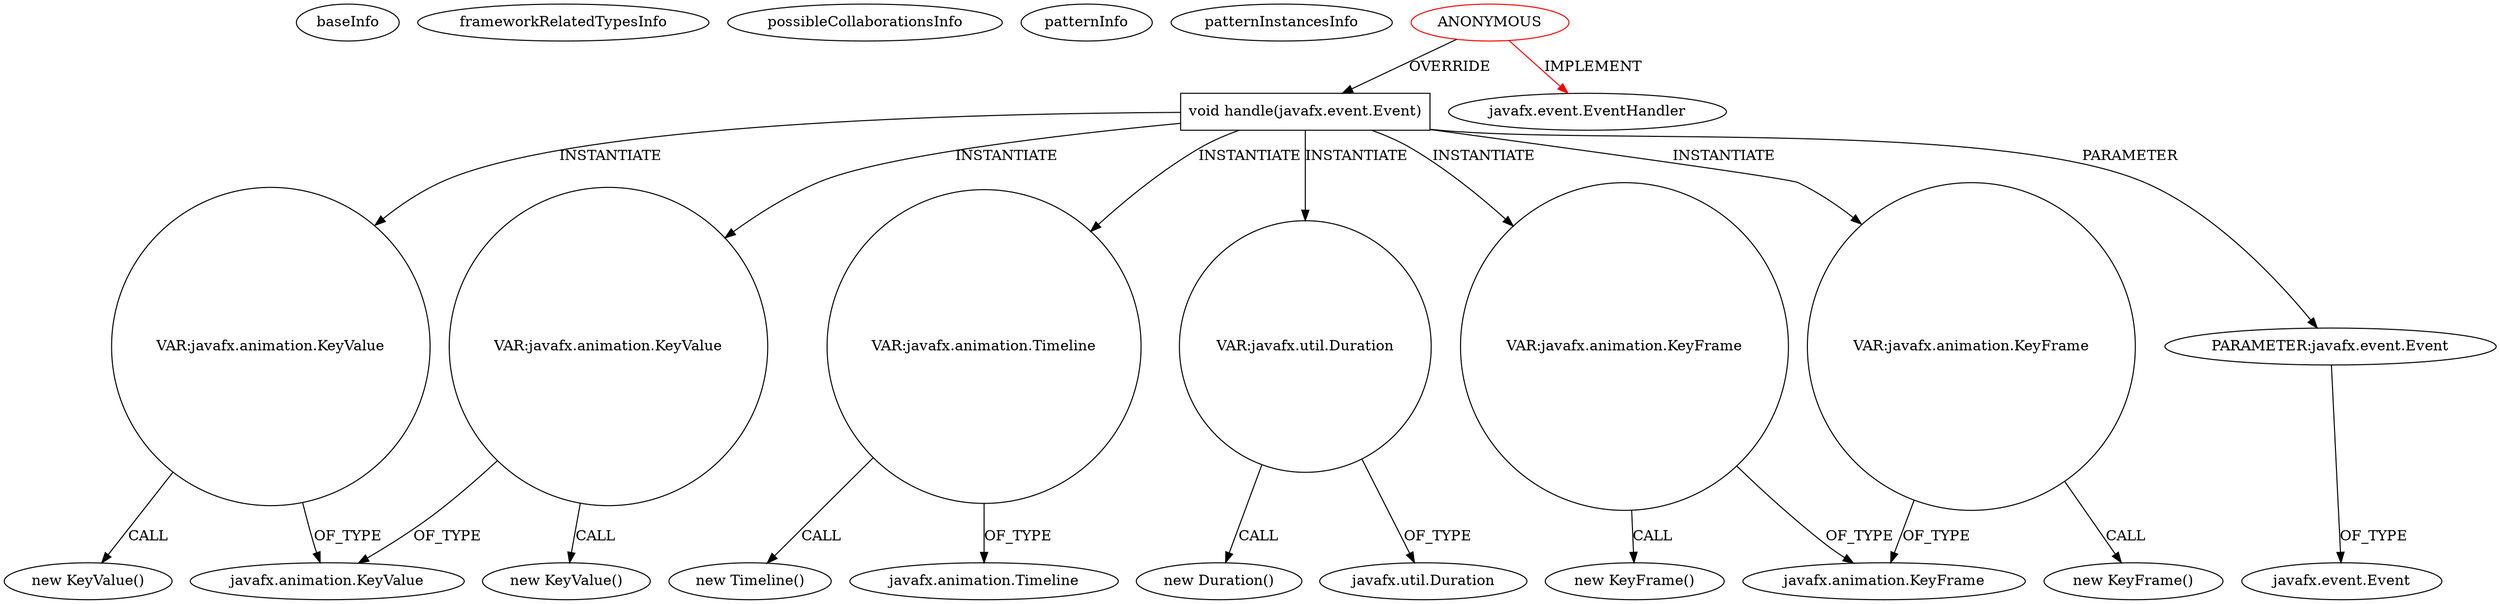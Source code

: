 digraph {
baseInfo[graphId=708,category="pattern",isAnonymous=true,possibleRelation=false]
frameworkRelatedTypesInfo[0="javafx.event.EventHandler"]
possibleCollaborationsInfo[]
patternInfo[frequency=2.0,patternRootClient=0]
patternInstancesInfo[0="ravjot28-FameDen~/ravjot28-FameDen/FameDen-master/src/com/fameden/fxml/SceneNavigator.java~boolean setScreen(java.lang.String)~4006",1="fChristenson-cv~/fChristenson-cv/cv-master/src/se/fidde/cv/view/screens/CVMain.java~void initializeCv(javafx.scene.layout.StackPane)~2672"]
27[label="new KeyValue()",vertexType="CONSTRUCTOR_CALL",isFrameworkType=false]
28[label="VAR:javafx.animation.KeyValue",vertexType="VARIABLE_EXPRESION",isFrameworkType=false,shape=circle]
20[label="javafx.animation.KeyValue",vertexType="FRAMEWORK_CLASS_TYPE",isFrameworkType=false]
4[label="void handle(javafx.event.Event)",vertexType="OVERRIDING_METHOD_DECLARATION",isFrameworkType=false,shape=box]
13[label="VAR:javafx.animation.Timeline",vertexType="VARIABLE_EXPRESION",isFrameworkType=false,shape=circle]
12[label="new Timeline()",vertexType="CONSTRUCTOR_CALL",isFrameworkType=false]
25[label="VAR:javafx.util.Duration",vertexType="VARIABLE_EXPRESION",isFrameworkType=false,shape=circle]
24[label="new Duration()",vertexType="CONSTRUCTOR_CALL",isFrameworkType=false]
0[label="ANONYMOUS",vertexType="ROOT_ANONYMOUS_DECLARATION",isFrameworkType=false,color=red]
16[label="VAR:javafx.animation.KeyFrame",vertexType="VARIABLE_EXPRESION",isFrameworkType=false,shape=circle]
15[label="new KeyFrame()",vertexType="CONSTRUCTOR_CALL",isFrameworkType=false]
22[label="VAR:javafx.animation.KeyFrame",vertexType="VARIABLE_EXPRESION",isFrameworkType=false,shape=circle]
21[label="new KeyFrame()",vertexType="CONSTRUCTOR_CALL",isFrameworkType=false]
1[label="javafx.event.EventHandler",vertexType="FRAMEWORK_INTERFACE_TYPE",isFrameworkType=false]
3[label="javafx.animation.KeyFrame",vertexType="FRAMEWORK_CLASS_TYPE",isFrameworkType=false]
19[label="VAR:javafx.animation.KeyValue",vertexType="VARIABLE_EXPRESION",isFrameworkType=false,shape=circle]
26[label="javafx.util.Duration",vertexType="FRAMEWORK_CLASS_TYPE",isFrameworkType=false]
14[label="javafx.animation.Timeline",vertexType="FRAMEWORK_CLASS_TYPE",isFrameworkType=false]
5[label="PARAMETER:javafx.event.Event",vertexType="PARAMETER_DECLARATION",isFrameworkType=false]
6[label="javafx.event.Event",vertexType="FRAMEWORK_CLASS_TYPE",isFrameworkType=false]
18[label="new KeyValue()",vertexType="CONSTRUCTOR_CALL",isFrameworkType=false]
28->27[label="CALL"]
22->3[label="OF_TYPE"]
4->19[label="INSTANTIATE"]
4->25[label="INSTANTIATE"]
28->20[label="OF_TYPE"]
22->21[label="CALL"]
4->22[label="INSTANTIATE"]
0->1[label="IMPLEMENT",color=red]
0->4[label="OVERRIDE"]
19->18[label="CALL"]
25->26[label="OF_TYPE"]
16->3[label="OF_TYPE"]
4->16[label="INSTANTIATE"]
16->15[label="CALL"]
19->20[label="OF_TYPE"]
25->24[label="CALL"]
5->6[label="OF_TYPE"]
4->13[label="INSTANTIATE"]
13->12[label="CALL"]
4->5[label="PARAMETER"]
13->14[label="OF_TYPE"]
4->28[label="INSTANTIATE"]
}
